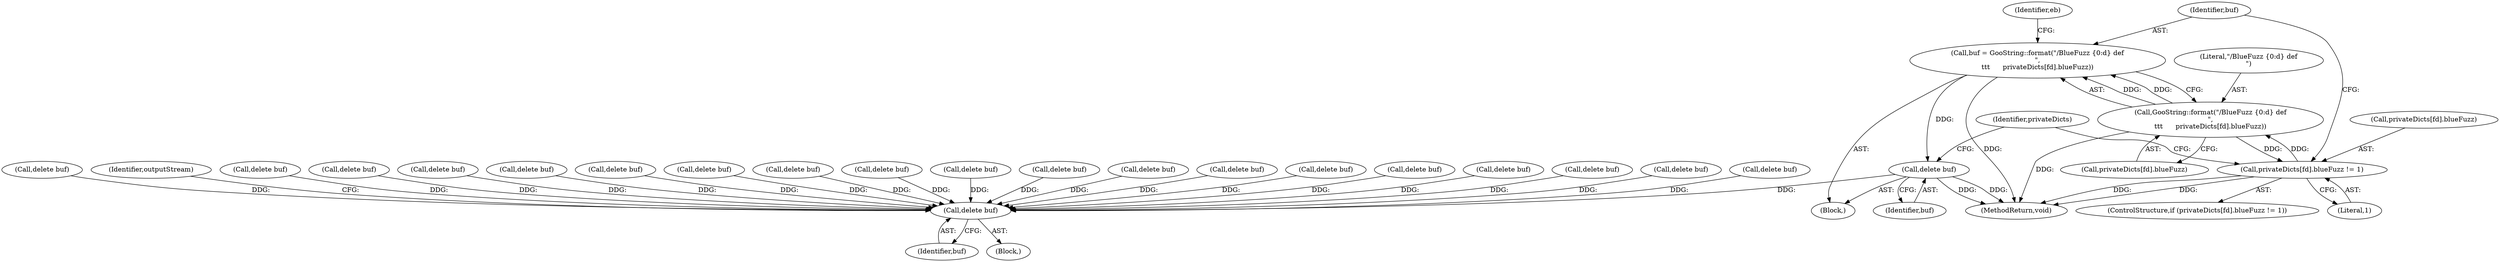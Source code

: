 digraph "0_poppler_da63c35549e8852a410946ab016a3f25ac701bdf@pointer" {
"1000877" [label="(Call,buf = GooString::format(\"/BlueFuzz {0:d} def\n\",\n\t\t\t      privateDicts[fd].blueFuzz))"];
"1000879" [label="(Call,GooString::format(\"/BlueFuzz {0:d} def\n\",\n\t\t\t      privateDicts[fd].blueFuzz))"];
"1000869" [label="(Call,privateDicts[fd].blueFuzz != 1)"];
"1000890" [label="(Call,delete buf)"];
"1000355" [label="(Call,delete buf)"];
"1000868" [label="(ControlStructure,if (privateDicts[fd].blueFuzz != 1))"];
"1000870" [label="(Call,privateDicts[fd].blueFuzz)"];
"1000762" [label="(Call,delete buf)"];
"1000842" [label="(Call,delete buf)"];
"1000891" [label="(Identifier,buf)"];
"1000658" [label="(Call,delete buf)"];
"1000912" [label="(Call,delete buf)"];
"1000895" [label="(Identifier,privateDicts)"];
"1000356" [label="(Identifier,buf)"];
"1000355" [label="(Call,delete buf)"];
"1000295" [label="(Block,)"];
"1000880" [label="(Literal,\"/BlueFuzz {0:d} def\n\")"];
"1001135" [label="(Call,delete buf)"];
"1000881" [label="(Call,privateDicts[fd].blueFuzz)"];
"1000529" [label="(Call,delete buf)"];
"1000869" [label="(Call,privateDicts[fd].blueFuzz != 1)"];
"1000875" [label="(Literal,1)"];
"1000497" [label="(Call,delete buf)"];
"1001111" [label="(Call,delete buf)"];
"1000814" [label="(Call,delete buf)"];
"1000890" [label="(Call,delete buf)"];
"1001087" [label="(Call,delete buf)"];
"1000879" [label="(Call,GooString::format(\"/BlueFuzz {0:d} def\n\",\n\t\t\t      privateDicts[fd].blueFuzz))"];
"1000934" [label="(Call,delete buf)"];
"1000477" [label="(Call,delete buf)"];
"1000878" [label="(Identifier,buf)"];
"1000877" [label="(Call,buf = GooString::format(\"/BlueFuzz {0:d} def\n\",\n\t\t\t      privateDicts[fd].blueFuzz))"];
"1000866" [label="(Call,delete buf)"];
"1000710" [label="(Call,delete buf)"];
"1000358" [label="(Identifier,outputStream)"];
"1000982" [label="(Call,delete buf)"];
"1001258" [label="(Call,delete buf)"];
"1000545" [label="(Call,delete buf)"];
"1001034" [label="(Call,delete buf)"];
"1000876" [label="(Block,)"];
"1001475" [label="(MethodReturn,void)"];
"1000888" [label="(Identifier,eb)"];
"1001063" [label="(Call,delete buf)"];
"1000877" -> "1000876"  [label="AST: "];
"1000877" -> "1000879"  [label="CFG: "];
"1000878" -> "1000877"  [label="AST: "];
"1000879" -> "1000877"  [label="AST: "];
"1000888" -> "1000877"  [label="CFG: "];
"1000877" -> "1001475"  [label="DDG: "];
"1000879" -> "1000877"  [label="DDG: "];
"1000879" -> "1000877"  [label="DDG: "];
"1000877" -> "1000890"  [label="DDG: "];
"1000879" -> "1000881"  [label="CFG: "];
"1000880" -> "1000879"  [label="AST: "];
"1000881" -> "1000879"  [label="AST: "];
"1000879" -> "1001475"  [label="DDG: "];
"1000879" -> "1000869"  [label="DDG: "];
"1000869" -> "1000879"  [label="DDG: "];
"1000869" -> "1000868"  [label="AST: "];
"1000869" -> "1000875"  [label="CFG: "];
"1000870" -> "1000869"  [label="AST: "];
"1000875" -> "1000869"  [label="AST: "];
"1000878" -> "1000869"  [label="CFG: "];
"1000895" -> "1000869"  [label="CFG: "];
"1000869" -> "1001475"  [label="DDG: "];
"1000869" -> "1001475"  [label="DDG: "];
"1000890" -> "1000876"  [label="AST: "];
"1000890" -> "1000891"  [label="CFG: "];
"1000891" -> "1000890"  [label="AST: "];
"1000895" -> "1000890"  [label="CFG: "];
"1000890" -> "1001475"  [label="DDG: "];
"1000890" -> "1001475"  [label="DDG: "];
"1000890" -> "1000355"  [label="DDG: "];
"1000355" -> "1000295"  [label="AST: "];
"1000355" -> "1000356"  [label="CFG: "];
"1000356" -> "1000355"  [label="AST: "];
"1000358" -> "1000355"  [label="CFG: "];
"1000934" -> "1000355"  [label="DDG: "];
"1000497" -> "1000355"  [label="DDG: "];
"1001087" -> "1000355"  [label="DDG: "];
"1000545" -> "1000355"  [label="DDG: "];
"1001034" -> "1000355"  [label="DDG: "];
"1001063" -> "1000355"  [label="DDG: "];
"1001135" -> "1000355"  [label="DDG: "];
"1000658" -> "1000355"  [label="DDG: "];
"1001258" -> "1000355"  [label="DDG: "];
"1000477" -> "1000355"  [label="DDG: "];
"1000912" -> "1000355"  [label="DDG: "];
"1001111" -> "1000355"  [label="DDG: "];
"1000866" -> "1000355"  [label="DDG: "];
"1000710" -> "1000355"  [label="DDG: "];
"1000842" -> "1000355"  [label="DDG: "];
"1000529" -> "1000355"  [label="DDG: "];
"1000814" -> "1000355"  [label="DDG: "];
"1000762" -> "1000355"  [label="DDG: "];
"1000982" -> "1000355"  [label="DDG: "];
}
